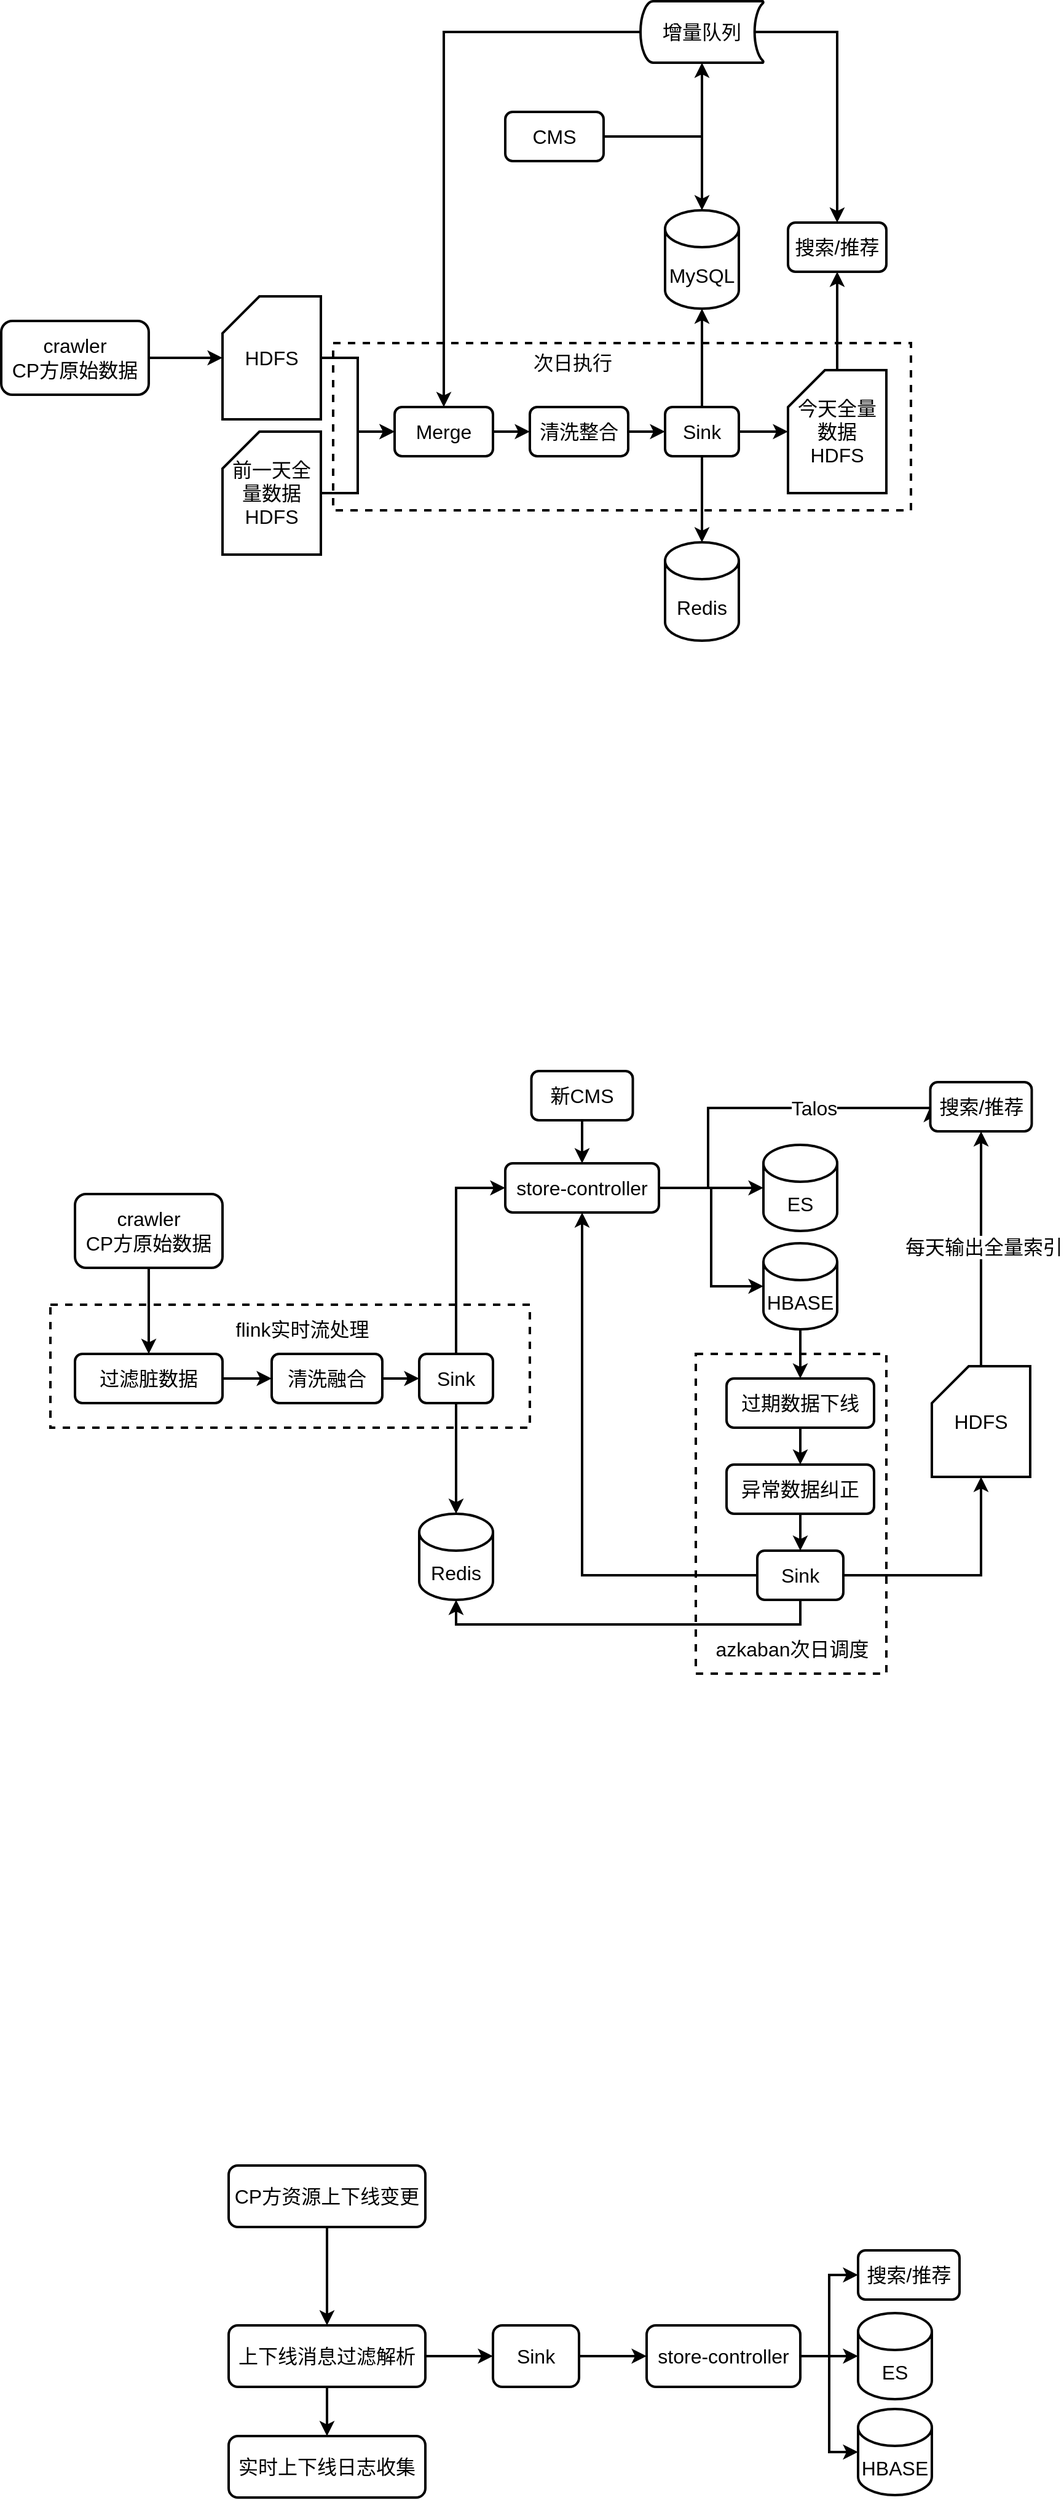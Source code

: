 <mxfile version="14.2.7" type="github">
  <diagram id="VjVRpiudHXe4usmQhJof" name="第 1 页">
    <mxGraphModel dx="1426" dy="844" grid="0" gridSize="10" guides="1" tooltips="1" connect="1" arrows="1" fold="1" page="1" pageScale="1" pageWidth="1169" pageHeight="827" math="0" shadow="0">
      <root>
        <mxCell id="0" />
        <mxCell id="1" parent="0" />
        <mxCell id="4UaUl_g-EKsj6W3iqg6l-78" value="" style="rounded=0;whiteSpace=wrap;html=1;strokeWidth=2;fontSize=16;dashed=1;" vertex="1" parent="1">
          <mxGeometry x="685" y="1210" width="155" height="260" as="geometry" />
        </mxCell>
        <mxCell id="4UaUl_g-EKsj6W3iqg6l-38" value="" style="rounded=0;whiteSpace=wrap;html=1;strokeWidth=2;fontSize=16;dashed=1;" vertex="1" parent="1">
          <mxGeometry x="160" y="1170" width="390" height="100" as="geometry" />
        </mxCell>
        <mxCell id="4UaUl_g-EKsj6W3iqg6l-20" value="" style="rounded=0;whiteSpace=wrap;html=1;strokeWidth=2;fontSize=16;dashed=1;" vertex="1" parent="1">
          <mxGeometry x="390" y="388" width="470" height="136" as="geometry" />
        </mxCell>
        <mxCell id="4UaUl_g-EKsj6W3iqg6l-3" value="" style="edgeStyle=orthogonalEdgeStyle;rounded=0;orthogonalLoop=1;jettySize=auto;html=1;fontSize=16;strokeWidth=2;" edge="1" parent="1" source="4UaUl_g-EKsj6W3iqg6l-1" target="4UaUl_g-EKsj6W3iqg6l-2">
          <mxGeometry relative="1" as="geometry" />
        </mxCell>
        <mxCell id="4UaUl_g-EKsj6W3iqg6l-1" value="crawler&lt;br style=&quot;font-size: 16px;&quot;&gt;CP方原始数据" style="rounded=1;whiteSpace=wrap;html=1;strokeWidth=2;fontSize=16;" vertex="1" parent="1">
          <mxGeometry x="120" y="370" width="120" height="60" as="geometry" />
        </mxCell>
        <mxCell id="4UaUl_g-EKsj6W3iqg6l-6" style="edgeStyle=orthogonalEdgeStyle;rounded=0;orthogonalLoop=1;jettySize=auto;html=1;exitX=1;exitY=0.5;exitDx=0;exitDy=0;exitPerimeter=0;entryX=0;entryY=0.5;entryDx=0;entryDy=0;strokeWidth=2;fontSize=16;" edge="1" parent="1" source="4UaUl_g-EKsj6W3iqg6l-2" target="4UaUl_g-EKsj6W3iqg6l-5">
          <mxGeometry relative="1" as="geometry" />
        </mxCell>
        <mxCell id="4UaUl_g-EKsj6W3iqg6l-2" value="HDFS" style="shape=card;whiteSpace=wrap;html=1;strokeWidth=2;fontSize=16;" vertex="1" parent="1">
          <mxGeometry x="300" y="350" width="80" height="100" as="geometry" />
        </mxCell>
        <mxCell id="4UaUl_g-EKsj6W3iqg6l-7" style="edgeStyle=orthogonalEdgeStyle;rounded=0;orthogonalLoop=1;jettySize=auto;html=1;exitX=1;exitY=0.5;exitDx=0;exitDy=0;exitPerimeter=0;entryX=0;entryY=0.5;entryDx=0;entryDy=0;strokeWidth=2;fontSize=16;" edge="1" parent="1" source="4UaUl_g-EKsj6W3iqg6l-4" target="4UaUl_g-EKsj6W3iqg6l-5">
          <mxGeometry relative="1" as="geometry" />
        </mxCell>
        <mxCell id="4UaUl_g-EKsj6W3iqg6l-4" value="前一天全量数据&lt;br&gt;HDFS" style="shape=card;whiteSpace=wrap;html=1;strokeWidth=2;fontSize=16;" vertex="1" parent="1">
          <mxGeometry x="300" y="460" width="80" height="100" as="geometry" />
        </mxCell>
        <mxCell id="4UaUl_g-EKsj6W3iqg6l-9" value="" style="edgeStyle=orthogonalEdgeStyle;rounded=0;orthogonalLoop=1;jettySize=auto;html=1;strokeWidth=2;fontSize=16;" edge="1" parent="1" source="4UaUl_g-EKsj6W3iqg6l-5" target="4UaUl_g-EKsj6W3iqg6l-8">
          <mxGeometry relative="1" as="geometry" />
        </mxCell>
        <mxCell id="4UaUl_g-EKsj6W3iqg6l-5" value="Merge" style="rounded=1;whiteSpace=wrap;html=1;strokeWidth=2;fontSize=16;" vertex="1" parent="1">
          <mxGeometry x="440" y="440" width="80" height="40" as="geometry" />
        </mxCell>
        <mxCell id="4UaUl_g-EKsj6W3iqg6l-11" value="" style="edgeStyle=orthogonalEdgeStyle;rounded=0;orthogonalLoop=1;jettySize=auto;html=1;strokeWidth=2;fontSize=16;" edge="1" parent="1" source="4UaUl_g-EKsj6W3iqg6l-8" target="4UaUl_g-EKsj6W3iqg6l-10">
          <mxGeometry relative="1" as="geometry" />
        </mxCell>
        <mxCell id="4UaUl_g-EKsj6W3iqg6l-8" value="清洗整合" style="rounded=1;whiteSpace=wrap;html=1;strokeWidth=2;fontSize=16;" vertex="1" parent="1">
          <mxGeometry x="550" y="440" width="80" height="40" as="geometry" />
        </mxCell>
        <mxCell id="4UaUl_g-EKsj6W3iqg6l-13" value="" style="edgeStyle=orthogonalEdgeStyle;rounded=0;orthogonalLoop=1;jettySize=auto;html=1;strokeWidth=2;fontSize=16;" edge="1" parent="1" source="4UaUl_g-EKsj6W3iqg6l-10" target="4UaUl_g-EKsj6W3iqg6l-12">
          <mxGeometry relative="1" as="geometry" />
        </mxCell>
        <mxCell id="4UaUl_g-EKsj6W3iqg6l-15" value="" style="edgeStyle=orthogonalEdgeStyle;rounded=0;orthogonalLoop=1;jettySize=auto;html=1;strokeWidth=2;fontSize=16;" edge="1" parent="1" source="4UaUl_g-EKsj6W3iqg6l-10" target="4UaUl_g-EKsj6W3iqg6l-14">
          <mxGeometry relative="1" as="geometry" />
        </mxCell>
        <mxCell id="4UaUl_g-EKsj6W3iqg6l-17" value="" style="edgeStyle=orthogonalEdgeStyle;rounded=0;orthogonalLoop=1;jettySize=auto;html=1;strokeWidth=2;fontSize=16;" edge="1" parent="1" source="4UaUl_g-EKsj6W3iqg6l-10" target="4UaUl_g-EKsj6W3iqg6l-16">
          <mxGeometry relative="1" as="geometry" />
        </mxCell>
        <mxCell id="4UaUl_g-EKsj6W3iqg6l-10" value="Sink" style="rounded=1;whiteSpace=wrap;html=1;strokeWidth=2;fontSize=16;" vertex="1" parent="1">
          <mxGeometry x="660" y="440" width="60" height="40" as="geometry" />
        </mxCell>
        <mxCell id="4UaUl_g-EKsj6W3iqg6l-19" value="" style="edgeStyle=orthogonalEdgeStyle;rounded=0;orthogonalLoop=1;jettySize=auto;html=1;strokeWidth=2;fontSize=16;" edge="1" parent="1" source="4UaUl_g-EKsj6W3iqg6l-12" target="4UaUl_g-EKsj6W3iqg6l-18">
          <mxGeometry relative="1" as="geometry" />
        </mxCell>
        <mxCell id="4UaUl_g-EKsj6W3iqg6l-12" value="今天全量数据&lt;br&gt;HDFS" style="shape=card;whiteSpace=wrap;html=1;strokeWidth=2;fontSize=16;" vertex="1" parent="1">
          <mxGeometry x="760" y="410" width="80" height="100" as="geometry" />
        </mxCell>
        <mxCell id="4UaUl_g-EKsj6W3iqg6l-14" value="MySQL" style="shape=cylinder3;whiteSpace=wrap;html=1;boundedLbl=1;backgroundOutline=1;size=15;strokeWidth=2;fontSize=16;" vertex="1" parent="1">
          <mxGeometry x="660" y="280" width="60" height="80" as="geometry" />
        </mxCell>
        <mxCell id="4UaUl_g-EKsj6W3iqg6l-16" value="Redis" style="shape=cylinder3;whiteSpace=wrap;html=1;boundedLbl=1;backgroundOutline=1;size=15;strokeWidth=2;fontSize=16;" vertex="1" parent="1">
          <mxGeometry x="660" y="550" width="60" height="80" as="geometry" />
        </mxCell>
        <mxCell id="4UaUl_g-EKsj6W3iqg6l-18" value="搜索/推荐" style="rounded=1;whiteSpace=wrap;html=1;strokeWidth=2;fontSize=16;" vertex="1" parent="1">
          <mxGeometry x="760" y="290" width="80" height="40" as="geometry" />
        </mxCell>
        <mxCell id="4UaUl_g-EKsj6W3iqg6l-21" value="次日执行" style="text;html=1;strokeColor=none;fillColor=none;align=center;verticalAlign=middle;whiteSpace=wrap;rounded=0;dashed=1;fontSize=16;" vertex="1" parent="1">
          <mxGeometry x="545" y="394" width="80" height="20" as="geometry" />
        </mxCell>
        <mxCell id="4UaUl_g-EKsj6W3iqg6l-25" style="edgeStyle=orthogonalEdgeStyle;rounded=0;orthogonalLoop=1;jettySize=auto;html=1;exitX=1;exitY=0.5;exitDx=0;exitDy=0;entryX=0.5;entryY=1;entryDx=0;entryDy=0;entryPerimeter=0;strokeWidth=2;fontSize=16;" edge="1" parent="1" source="4UaUl_g-EKsj6W3iqg6l-23" target="4UaUl_g-EKsj6W3iqg6l-24">
          <mxGeometry relative="1" as="geometry" />
        </mxCell>
        <mxCell id="4UaUl_g-EKsj6W3iqg6l-26" style="edgeStyle=orthogonalEdgeStyle;rounded=0;orthogonalLoop=1;jettySize=auto;html=1;exitX=1;exitY=0.5;exitDx=0;exitDy=0;entryX=0.5;entryY=0;entryDx=0;entryDy=0;entryPerimeter=0;strokeWidth=2;fontSize=16;" edge="1" parent="1" source="4UaUl_g-EKsj6W3iqg6l-23" target="4UaUl_g-EKsj6W3iqg6l-14">
          <mxGeometry relative="1" as="geometry" />
        </mxCell>
        <mxCell id="4UaUl_g-EKsj6W3iqg6l-23" value="CMS" style="rounded=1;whiteSpace=wrap;html=1;strokeWidth=2;fontSize=16;" vertex="1" parent="1">
          <mxGeometry x="530" y="200" width="80" height="40" as="geometry" />
        </mxCell>
        <mxCell id="4UaUl_g-EKsj6W3iqg6l-27" style="edgeStyle=orthogonalEdgeStyle;rounded=0;orthogonalLoop=1;jettySize=auto;html=1;exitX=0.93;exitY=0.5;exitDx=0;exitDy=0;exitPerimeter=0;strokeWidth=2;fontSize=16;" edge="1" parent="1" source="4UaUl_g-EKsj6W3iqg6l-24" target="4UaUl_g-EKsj6W3iqg6l-18">
          <mxGeometry relative="1" as="geometry" />
        </mxCell>
        <mxCell id="4UaUl_g-EKsj6W3iqg6l-29" style="edgeStyle=orthogonalEdgeStyle;rounded=0;orthogonalLoop=1;jettySize=auto;html=1;exitX=0;exitY=0.5;exitDx=0;exitDy=0;exitPerimeter=0;strokeWidth=2;fontSize=16;" edge="1" parent="1" source="4UaUl_g-EKsj6W3iqg6l-24" target="4UaUl_g-EKsj6W3iqg6l-5">
          <mxGeometry relative="1" as="geometry" />
        </mxCell>
        <mxCell id="4UaUl_g-EKsj6W3iqg6l-24" value="增量队列" style="strokeWidth=2;html=1;shape=mxgraph.flowchart.stored_data;whiteSpace=wrap;rounded=0;shadow=0;glass=0;sketch=0;fontSize=16;" vertex="1" parent="1">
          <mxGeometry x="640" y="110" width="100" height="50" as="geometry" />
        </mxCell>
        <mxCell id="4UaUl_g-EKsj6W3iqg6l-33" value="" style="edgeStyle=orthogonalEdgeStyle;rounded=0;orthogonalLoop=1;jettySize=auto;html=1;strokeWidth=2;fontSize=16;" edge="1" parent="1" source="4UaUl_g-EKsj6W3iqg6l-31" target="4UaUl_g-EKsj6W3iqg6l-32">
          <mxGeometry relative="1" as="geometry" />
        </mxCell>
        <mxCell id="4UaUl_g-EKsj6W3iqg6l-31" value="crawler&lt;br style=&quot;font-size: 16px;&quot;&gt;CP方原始数据" style="rounded=1;whiteSpace=wrap;html=1;strokeWidth=2;fontSize=16;" vertex="1" parent="1">
          <mxGeometry x="180" y="1080" width="120" height="60" as="geometry" />
        </mxCell>
        <mxCell id="4UaUl_g-EKsj6W3iqg6l-35" value="" style="edgeStyle=orthogonalEdgeStyle;rounded=0;orthogonalLoop=1;jettySize=auto;html=1;strokeWidth=2;fontSize=16;" edge="1" parent="1" source="4UaUl_g-EKsj6W3iqg6l-32" target="4UaUl_g-EKsj6W3iqg6l-34">
          <mxGeometry relative="1" as="geometry" />
        </mxCell>
        <mxCell id="4UaUl_g-EKsj6W3iqg6l-32" value="过滤脏数据" style="rounded=1;whiteSpace=wrap;html=1;strokeWidth=2;fontSize=16;" vertex="1" parent="1">
          <mxGeometry x="180" y="1210" width="120" height="40" as="geometry" />
        </mxCell>
        <mxCell id="4UaUl_g-EKsj6W3iqg6l-37" value="" style="edgeStyle=orthogonalEdgeStyle;rounded=0;orthogonalLoop=1;jettySize=auto;html=1;strokeWidth=2;fontSize=16;" edge="1" parent="1" source="4UaUl_g-EKsj6W3iqg6l-34" target="4UaUl_g-EKsj6W3iqg6l-36">
          <mxGeometry relative="1" as="geometry" />
        </mxCell>
        <mxCell id="4UaUl_g-EKsj6W3iqg6l-34" value="清洗融合" style="rounded=1;whiteSpace=wrap;html=1;strokeWidth=2;fontSize=16;" vertex="1" parent="1">
          <mxGeometry x="340" y="1210" width="90" height="40" as="geometry" />
        </mxCell>
        <mxCell id="4UaUl_g-EKsj6W3iqg6l-53" value="" style="edgeStyle=orthogonalEdgeStyle;rounded=0;orthogonalLoop=1;jettySize=auto;html=1;strokeWidth=2;fontSize=16;" edge="1" parent="1" source="4UaUl_g-EKsj6W3iqg6l-36" target="4UaUl_g-EKsj6W3iqg6l-52">
          <mxGeometry relative="1" as="geometry" />
        </mxCell>
        <mxCell id="4UaUl_g-EKsj6W3iqg6l-63" style="edgeStyle=orthogonalEdgeStyle;rounded=0;orthogonalLoop=1;jettySize=auto;html=1;exitX=0.5;exitY=0;exitDx=0;exitDy=0;entryX=0;entryY=0.5;entryDx=0;entryDy=0;strokeWidth=2;fontSize=16;" edge="1" parent="1" source="4UaUl_g-EKsj6W3iqg6l-36" target="4UaUl_g-EKsj6W3iqg6l-41">
          <mxGeometry relative="1" as="geometry" />
        </mxCell>
        <mxCell id="4UaUl_g-EKsj6W3iqg6l-36" value="Sink" style="rounded=1;whiteSpace=wrap;html=1;strokeWidth=2;fontSize=16;" vertex="1" parent="1">
          <mxGeometry x="460" y="1210" width="60" height="40" as="geometry" />
        </mxCell>
        <mxCell id="4UaUl_g-EKsj6W3iqg6l-39" value="flink实时流处理" style="text;html=1;strokeColor=none;fillColor=none;align=center;verticalAlign=middle;whiteSpace=wrap;rounded=0;dashed=1;fontSize=16;" vertex="1" parent="1">
          <mxGeometry x="300" y="1180" width="130" height="20" as="geometry" />
        </mxCell>
        <mxCell id="4UaUl_g-EKsj6W3iqg6l-65" value="" style="edgeStyle=orthogonalEdgeStyle;rounded=0;orthogonalLoop=1;jettySize=auto;html=1;strokeWidth=2;fontSize=16;" edge="1" parent="1" source="4UaUl_g-EKsj6W3iqg6l-41" target="4UaUl_g-EKsj6W3iqg6l-45">
          <mxGeometry relative="1" as="geometry" />
        </mxCell>
        <mxCell id="4UaUl_g-EKsj6W3iqg6l-66" style="edgeStyle=orthogonalEdgeStyle;rounded=0;orthogonalLoop=1;jettySize=auto;html=1;exitX=1;exitY=0.5;exitDx=0;exitDy=0;entryX=0;entryY=0.5;entryDx=0;entryDy=0;entryPerimeter=0;strokeWidth=2;fontSize=16;" edge="1" parent="1" source="4UaUl_g-EKsj6W3iqg6l-41" target="4UaUl_g-EKsj6W3iqg6l-50">
          <mxGeometry relative="1" as="geometry" />
        </mxCell>
        <mxCell id="4UaUl_g-EKsj6W3iqg6l-67" style="edgeStyle=orthogonalEdgeStyle;rounded=0;orthogonalLoop=1;jettySize=auto;html=1;exitX=1;exitY=0.5;exitDx=0;exitDy=0;entryX=0;entryY=0.5;entryDx=0;entryDy=0;strokeWidth=2;fontSize=16;" edge="1" parent="1" source="4UaUl_g-EKsj6W3iqg6l-41" target="4UaUl_g-EKsj6W3iqg6l-55">
          <mxGeometry relative="1" as="geometry">
            <Array as="points">
              <mxPoint x="695" y="1075" />
              <mxPoint x="695" y="1010" />
            </Array>
          </mxGeometry>
        </mxCell>
        <mxCell id="4UaUl_g-EKsj6W3iqg6l-68" value="Talos" style="edgeLabel;html=1;align=center;verticalAlign=middle;resizable=0;points=[];fontSize=16;" vertex="1" connectable="0" parent="4UaUl_g-EKsj6W3iqg6l-67">
          <mxGeometry x="0.333" relative="1" as="geometry">
            <mxPoint as="offset" />
          </mxGeometry>
        </mxCell>
        <mxCell id="4UaUl_g-EKsj6W3iqg6l-41" value="store-controller" style="rounded=1;whiteSpace=wrap;html=1;strokeWidth=2;fontSize=16;" vertex="1" parent="1">
          <mxGeometry x="530" y="1055" width="125" height="40" as="geometry" />
        </mxCell>
        <mxCell id="4UaUl_g-EKsj6W3iqg6l-44" style="edgeStyle=orthogonalEdgeStyle;rounded=0;orthogonalLoop=1;jettySize=auto;html=1;exitX=0.5;exitY=1;exitDx=0;exitDy=0;strokeWidth=2;fontSize=16;" edge="1" parent="1" source="4UaUl_g-EKsj6W3iqg6l-43" target="4UaUl_g-EKsj6W3iqg6l-41">
          <mxGeometry relative="1" as="geometry" />
        </mxCell>
        <mxCell id="4UaUl_g-EKsj6W3iqg6l-43" value="新CMS" style="rounded=1;whiteSpace=wrap;html=1;strokeWidth=2;fontSize=16;" vertex="1" parent="1">
          <mxGeometry x="551.25" y="980" width="82.5" height="40" as="geometry" />
        </mxCell>
        <mxCell id="4UaUl_g-EKsj6W3iqg6l-45" value="ES" style="shape=cylinder3;whiteSpace=wrap;html=1;boundedLbl=1;backgroundOutline=1;size=15;strokeWidth=2;fontSize=16;" vertex="1" parent="1">
          <mxGeometry x="740" y="1040" width="60" height="70" as="geometry" />
        </mxCell>
        <mxCell id="4UaUl_g-EKsj6W3iqg6l-71" value="" style="edgeStyle=orthogonalEdgeStyle;rounded=0;orthogonalLoop=1;jettySize=auto;html=1;strokeWidth=2;fontSize=16;" edge="1" parent="1" source="4UaUl_g-EKsj6W3iqg6l-50" target="4UaUl_g-EKsj6W3iqg6l-61">
          <mxGeometry relative="1" as="geometry" />
        </mxCell>
        <mxCell id="4UaUl_g-EKsj6W3iqg6l-50" value="HBASE" style="shape=cylinder3;whiteSpace=wrap;html=1;boundedLbl=1;backgroundOutline=1;size=15;strokeWidth=2;fontSize=16;" vertex="1" parent="1">
          <mxGeometry x="740" y="1120" width="60" height="70" as="geometry" />
        </mxCell>
        <mxCell id="4UaUl_g-EKsj6W3iqg6l-52" value="Redis" style="shape=cylinder3;whiteSpace=wrap;html=1;boundedLbl=1;backgroundOutline=1;size=15;strokeWidth=2;fontSize=16;" vertex="1" parent="1">
          <mxGeometry x="460" y="1340" width="60" height="70" as="geometry" />
        </mxCell>
        <mxCell id="4UaUl_g-EKsj6W3iqg6l-60" style="edgeStyle=orthogonalEdgeStyle;rounded=0;orthogonalLoop=1;jettySize=auto;html=1;exitX=0.5;exitY=0;exitDx=0;exitDy=0;exitPerimeter=0;strokeWidth=2;fontSize=16;" edge="1" parent="1" source="4UaUl_g-EKsj6W3iqg6l-54" target="4UaUl_g-EKsj6W3iqg6l-55">
          <mxGeometry relative="1" as="geometry" />
        </mxCell>
        <mxCell id="4UaUl_g-EKsj6W3iqg6l-80" value="每天输出全量索引" style="edgeLabel;html=1;align=center;verticalAlign=middle;resizable=0;points=[];fontSize=16;" vertex="1" connectable="0" parent="4UaUl_g-EKsj6W3iqg6l-60">
          <mxGeometry x="0.016" y="-2" relative="1" as="geometry">
            <mxPoint as="offset" />
          </mxGeometry>
        </mxCell>
        <mxCell id="4UaUl_g-EKsj6W3iqg6l-54" value="HDFS" style="shape=card;whiteSpace=wrap;html=1;strokeWidth=2;fontSize=16;" vertex="1" parent="1">
          <mxGeometry x="877" y="1220" width="80" height="90" as="geometry" />
        </mxCell>
        <mxCell id="4UaUl_g-EKsj6W3iqg6l-55" value="搜索/推荐" style="rounded=1;whiteSpace=wrap;html=1;strokeWidth=2;fontSize=16;" vertex="1" parent="1">
          <mxGeometry x="875.75" y="989" width="82.5" height="40" as="geometry" />
        </mxCell>
        <mxCell id="4UaUl_g-EKsj6W3iqg6l-72" value="" style="edgeStyle=orthogonalEdgeStyle;rounded=0;orthogonalLoop=1;jettySize=auto;html=1;strokeWidth=2;fontSize=16;" edge="1" parent="1" source="4UaUl_g-EKsj6W3iqg6l-61" target="4UaUl_g-EKsj6W3iqg6l-62">
          <mxGeometry relative="1" as="geometry" />
        </mxCell>
        <mxCell id="4UaUl_g-EKsj6W3iqg6l-61" value="过期数据下线" style="rounded=1;whiteSpace=wrap;html=1;strokeWidth=2;fontSize=16;" vertex="1" parent="1">
          <mxGeometry x="710" y="1230" width="120" height="40" as="geometry" />
        </mxCell>
        <mxCell id="4UaUl_g-EKsj6W3iqg6l-74" value="" style="edgeStyle=orthogonalEdgeStyle;rounded=0;orthogonalLoop=1;jettySize=auto;html=1;strokeWidth=2;fontSize=16;" edge="1" parent="1" source="4UaUl_g-EKsj6W3iqg6l-62" target="4UaUl_g-EKsj6W3iqg6l-73">
          <mxGeometry relative="1" as="geometry" />
        </mxCell>
        <mxCell id="4UaUl_g-EKsj6W3iqg6l-62" value="异常数据纠正" style="rounded=1;whiteSpace=wrap;html=1;strokeWidth=2;fontSize=16;" vertex="1" parent="1">
          <mxGeometry x="710" y="1300" width="120" height="40" as="geometry" />
        </mxCell>
        <mxCell id="4UaUl_g-EKsj6W3iqg6l-75" style="edgeStyle=orthogonalEdgeStyle;rounded=0;orthogonalLoop=1;jettySize=auto;html=1;exitX=0;exitY=0.5;exitDx=0;exitDy=0;entryX=0.5;entryY=1;entryDx=0;entryDy=0;strokeWidth=2;fontSize=16;" edge="1" parent="1" source="4UaUl_g-EKsj6W3iqg6l-73" target="4UaUl_g-EKsj6W3iqg6l-41">
          <mxGeometry relative="1" as="geometry" />
        </mxCell>
        <mxCell id="4UaUl_g-EKsj6W3iqg6l-76" style="edgeStyle=orthogonalEdgeStyle;rounded=0;orthogonalLoop=1;jettySize=auto;html=1;exitX=0.5;exitY=1;exitDx=0;exitDy=0;entryX=0.5;entryY=1;entryDx=0;entryDy=0;entryPerimeter=0;strokeWidth=2;fontSize=16;" edge="1" parent="1" source="4UaUl_g-EKsj6W3iqg6l-73" target="4UaUl_g-EKsj6W3iqg6l-52">
          <mxGeometry relative="1" as="geometry" />
        </mxCell>
        <mxCell id="4UaUl_g-EKsj6W3iqg6l-77" style="edgeStyle=orthogonalEdgeStyle;rounded=0;orthogonalLoop=1;jettySize=auto;html=1;exitX=1;exitY=0.5;exitDx=0;exitDy=0;strokeWidth=2;fontSize=16;" edge="1" parent="1" source="4UaUl_g-EKsj6W3iqg6l-73" target="4UaUl_g-EKsj6W3iqg6l-54">
          <mxGeometry relative="1" as="geometry" />
        </mxCell>
        <mxCell id="4UaUl_g-EKsj6W3iqg6l-73" value="Sink" style="rounded=1;whiteSpace=wrap;html=1;strokeWidth=2;fontSize=16;" vertex="1" parent="1">
          <mxGeometry x="735" y="1370" width="70" height="40" as="geometry" />
        </mxCell>
        <mxCell id="4UaUl_g-EKsj6W3iqg6l-79" value="azkaban次日调度" style="text;html=1;align=center;verticalAlign=middle;resizable=0;points=[];autosize=1;fontSize=16;" vertex="1" parent="1">
          <mxGeometry x="692.5" y="1440" width="140" height="20" as="geometry" />
        </mxCell>
        <mxCell id="4UaUl_g-EKsj6W3iqg6l-83" value="" style="edgeStyle=orthogonalEdgeStyle;rounded=0;orthogonalLoop=1;jettySize=auto;html=1;strokeWidth=2;fontSize=16;" edge="1" parent="1" source="4UaUl_g-EKsj6W3iqg6l-81" target="4UaUl_g-EKsj6W3iqg6l-82">
          <mxGeometry relative="1" as="geometry" />
        </mxCell>
        <mxCell id="4UaUl_g-EKsj6W3iqg6l-81" value="CP方资源上下线变更" style="rounded=1;whiteSpace=wrap;html=1;strokeWidth=2;fontSize=16;" vertex="1" parent="1">
          <mxGeometry x="305" y="1870" width="160" height="50" as="geometry" />
        </mxCell>
        <mxCell id="4UaUl_g-EKsj6W3iqg6l-85" value="" style="edgeStyle=orthogonalEdgeStyle;rounded=0;orthogonalLoop=1;jettySize=auto;html=1;strokeWidth=2;fontSize=16;" edge="1" parent="1" source="4UaUl_g-EKsj6W3iqg6l-82" target="4UaUl_g-EKsj6W3iqg6l-84">
          <mxGeometry relative="1" as="geometry" />
        </mxCell>
        <mxCell id="4UaUl_g-EKsj6W3iqg6l-89" value="" style="edgeStyle=orthogonalEdgeStyle;rounded=0;orthogonalLoop=1;jettySize=auto;html=1;strokeWidth=2;fontSize=16;" edge="1" parent="1" source="4UaUl_g-EKsj6W3iqg6l-82" target="4UaUl_g-EKsj6W3iqg6l-88">
          <mxGeometry relative="1" as="geometry" />
        </mxCell>
        <mxCell id="4UaUl_g-EKsj6W3iqg6l-82" value="上下线消息过滤解析" style="rounded=1;whiteSpace=wrap;html=1;strokeWidth=2;fontSize=16;" vertex="1" parent="1">
          <mxGeometry x="305" y="2000" width="160" height="50" as="geometry" />
        </mxCell>
        <mxCell id="4UaUl_g-EKsj6W3iqg6l-87" value="" style="edgeStyle=orthogonalEdgeStyle;rounded=0;orthogonalLoop=1;jettySize=auto;html=1;strokeWidth=2;fontSize=16;" edge="1" parent="1" source="4UaUl_g-EKsj6W3iqg6l-84" target="4UaUl_g-EKsj6W3iqg6l-86">
          <mxGeometry relative="1" as="geometry" />
        </mxCell>
        <mxCell id="4UaUl_g-EKsj6W3iqg6l-84" value="Sink" style="rounded=1;whiteSpace=wrap;html=1;strokeWidth=2;fontSize=16;" vertex="1" parent="1">
          <mxGeometry x="520" y="2000" width="70" height="50" as="geometry" />
        </mxCell>
        <mxCell id="4UaUl_g-EKsj6W3iqg6l-94" value="" style="edgeStyle=orthogonalEdgeStyle;rounded=0;orthogonalLoop=1;jettySize=auto;html=1;strokeWidth=2;fontSize=16;" edge="1" parent="1" source="4UaUl_g-EKsj6W3iqg6l-86" target="4UaUl_g-EKsj6W3iqg6l-91">
          <mxGeometry relative="1" as="geometry" />
        </mxCell>
        <mxCell id="4UaUl_g-EKsj6W3iqg6l-95" style="edgeStyle=orthogonalEdgeStyle;rounded=0;orthogonalLoop=1;jettySize=auto;html=1;exitX=1;exitY=0.5;exitDx=0;exitDy=0;entryX=0;entryY=0.5;entryDx=0;entryDy=0;entryPerimeter=0;strokeWidth=2;fontSize=16;" edge="1" parent="1" source="4UaUl_g-EKsj6W3iqg6l-86" target="4UaUl_g-EKsj6W3iqg6l-92">
          <mxGeometry relative="1" as="geometry" />
        </mxCell>
        <mxCell id="4UaUl_g-EKsj6W3iqg6l-96" style="edgeStyle=orthogonalEdgeStyle;rounded=0;orthogonalLoop=1;jettySize=auto;html=1;exitX=1;exitY=0.5;exitDx=0;exitDy=0;entryX=0;entryY=0.5;entryDx=0;entryDy=0;strokeWidth=2;fontSize=16;" edge="1" parent="1" source="4UaUl_g-EKsj6W3iqg6l-86" target="4UaUl_g-EKsj6W3iqg6l-93">
          <mxGeometry relative="1" as="geometry" />
        </mxCell>
        <mxCell id="4UaUl_g-EKsj6W3iqg6l-86" value="store-controller" style="rounded=1;whiteSpace=wrap;html=1;strokeWidth=2;fontSize=16;" vertex="1" parent="1">
          <mxGeometry x="645" y="2000" width="125" height="50" as="geometry" />
        </mxCell>
        <mxCell id="4UaUl_g-EKsj6W3iqg6l-88" value="实时上下线日志收集" style="rounded=1;whiteSpace=wrap;html=1;strokeWidth=2;fontSize=16;" vertex="1" parent="1">
          <mxGeometry x="305" y="2090" width="160" height="50" as="geometry" />
        </mxCell>
        <mxCell id="4UaUl_g-EKsj6W3iqg6l-91" value="ES" style="shape=cylinder3;whiteSpace=wrap;html=1;boundedLbl=1;backgroundOutline=1;size=15;strokeWidth=2;fontSize=16;" vertex="1" parent="1">
          <mxGeometry x="817" y="1990" width="60" height="70" as="geometry" />
        </mxCell>
        <mxCell id="4UaUl_g-EKsj6W3iqg6l-92" value="HBASE" style="shape=cylinder3;whiteSpace=wrap;html=1;boundedLbl=1;backgroundOutline=1;size=15;strokeWidth=2;fontSize=16;" vertex="1" parent="1">
          <mxGeometry x="817" y="2068" width="60" height="70" as="geometry" />
        </mxCell>
        <mxCell id="4UaUl_g-EKsj6W3iqg6l-93" value="搜索/推荐" style="rounded=1;whiteSpace=wrap;html=1;strokeWidth=2;fontSize=16;" vertex="1" parent="1">
          <mxGeometry x="817" y="1939" width="82.5" height="40" as="geometry" />
        </mxCell>
      </root>
    </mxGraphModel>
  </diagram>
</mxfile>

